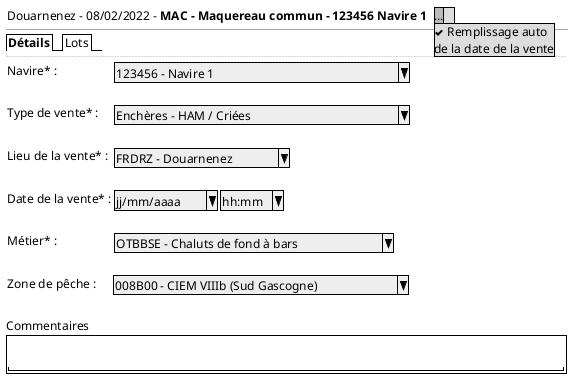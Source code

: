 @startsalt
{
  { Douarnenez - 08/02/2022 - <b>MAC - Maquereau commun - 123456 Navire 1  | . |   {* ...
                                                                                   ... | <&check> Remplissage auto | de la date de la vente }
                                                                                                                                                                                                                          }
  --
  {/  <b>Détails | Lots }
  ..
  {

      Navire* :    | { ^123456 - Navire 1                  ^ }
      .
      Type de vente* :    | { ^Enchères - HAM / Criées            ^ }
      .
      Lieu de la vente* :   |  { ^ FRDRZ - Douarnenez ^ }
      .
      Date de la vente* :   |  { ^ jj/mm/aaaa^  |  ^ hh:mm^ }
      .
      Métier* : | { ^ OTBBSE - Chaluts de fond à bars ^ }
      .
      Zone de pêche :            | ^ 008B00 - CIEM VIIIb (Sud Gascogne)^
      .
  }

  Commentaires
  {+ .
          "                                                                     "
  }

}
@endsalt